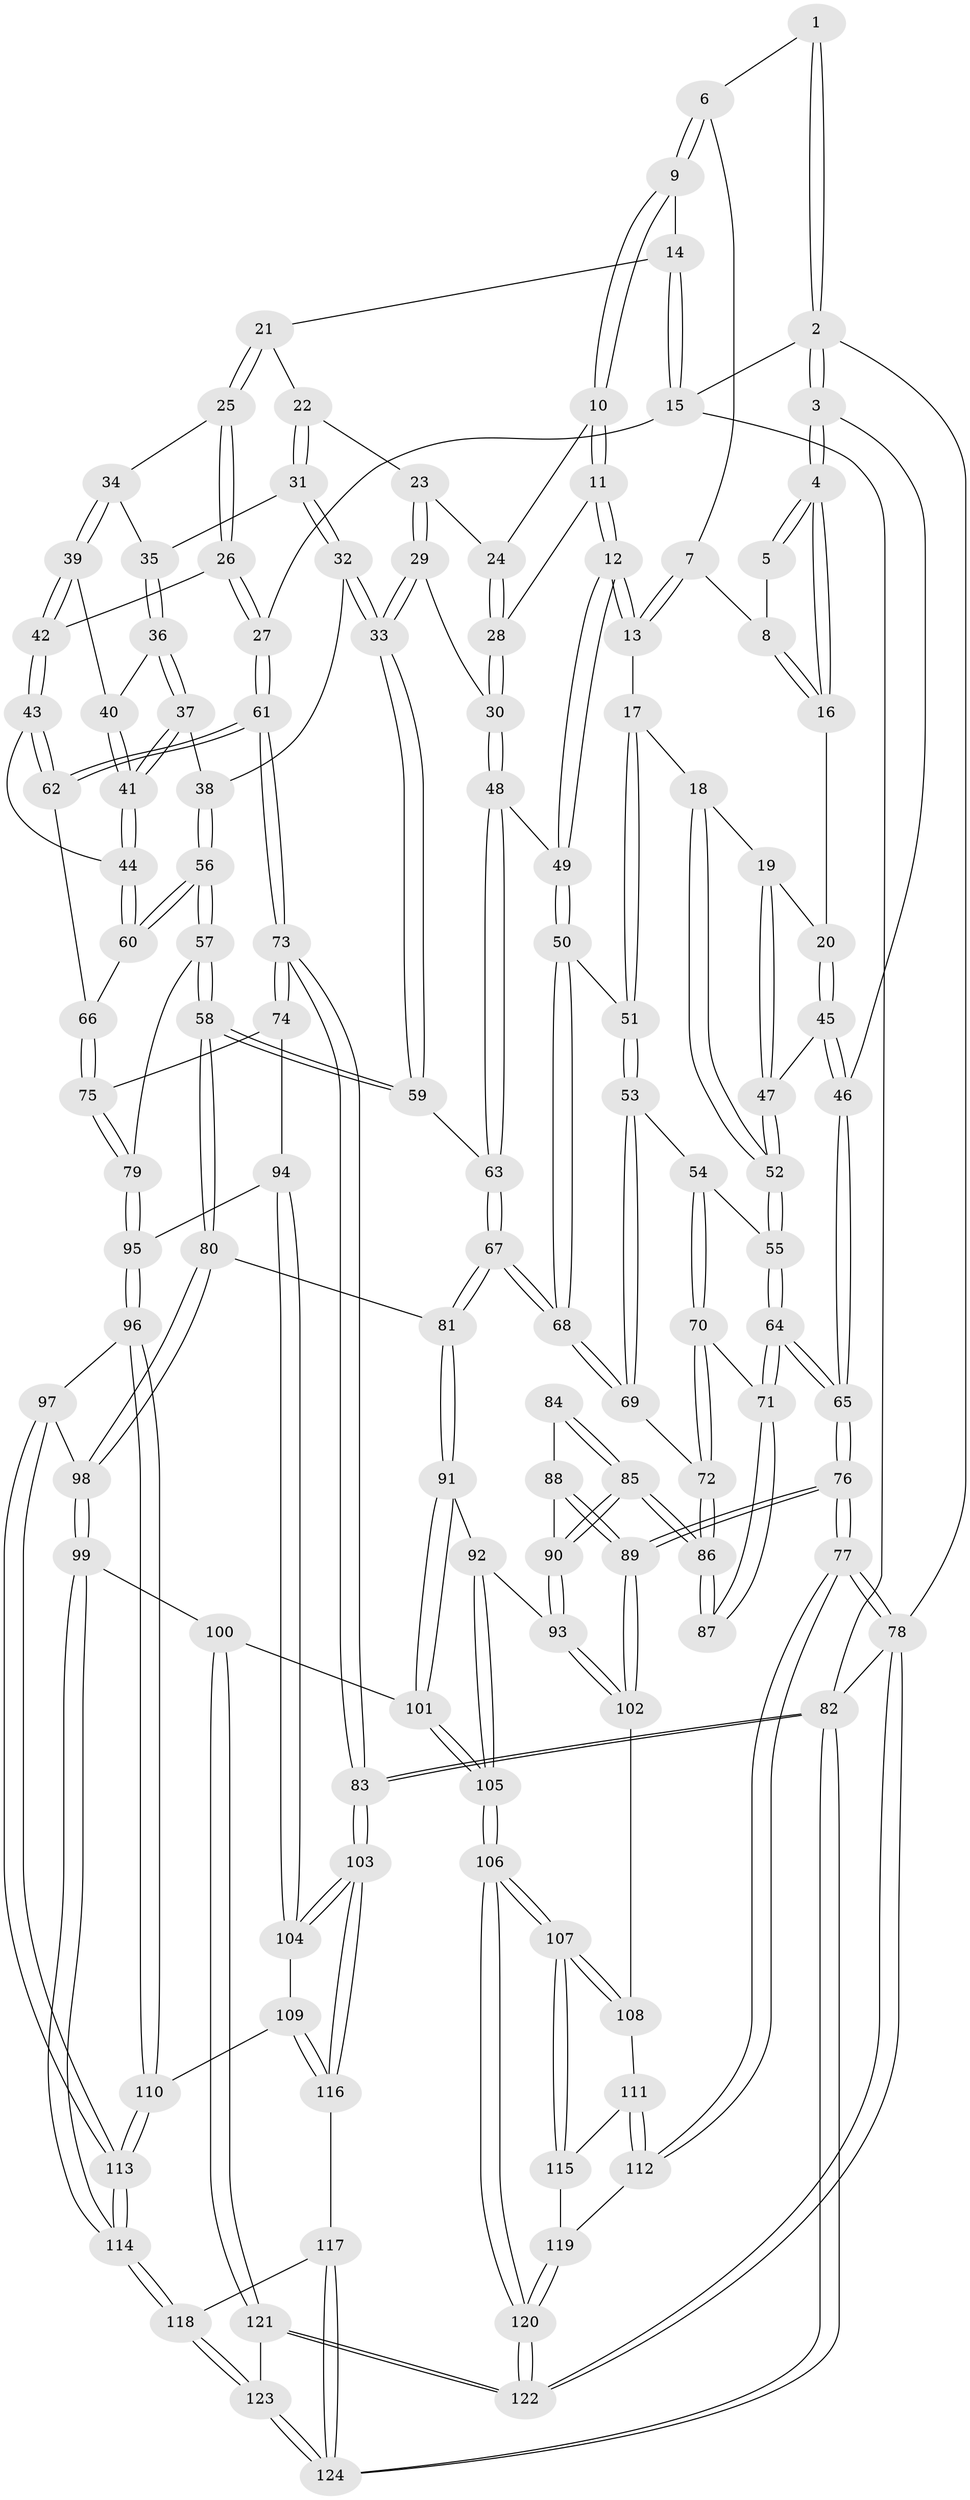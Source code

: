 // coarse degree distribution, {4: 0.3225806451612903, 3: 0.12903225806451613, 6: 0.11290322580645161, 5: 0.3548387096774194, 2: 0.03225806451612903, 9: 0.016129032258064516, 7: 0.016129032258064516, 8: 0.016129032258064516}
// Generated by graph-tools (version 1.1) at 2025/04/03/04/25 22:04:43]
// undirected, 124 vertices, 307 edges
graph export_dot {
graph [start="1"]
  node [color=gray90,style=filled];
  1 [pos="+0.11089505863982337+0"];
  2 [pos="+0+0"];
  3 [pos="+0+0.14615011812575626"];
  4 [pos="+0+0.15838140079360843"];
  5 [pos="+0.1007963289334509+0.029521865283444505"];
  6 [pos="+0.35470584383824766+0"];
  7 [pos="+0.24393487391499724+0.004926199285122012"];
  8 [pos="+0.146059821386547+0.07921049721230916"];
  9 [pos="+0.4044699375859405+0"];
  10 [pos="+0.43485374587996894+0.03138418393150587"];
  11 [pos="+0.3405824327020556+0.2136998890651838"];
  12 [pos="+0.29655653089926504+0.24463439663012224"];
  13 [pos="+0.22554726904693595+0.23053036754110603"];
  14 [pos="+0.6469722897500279+0"];
  15 [pos="+1+0"];
  16 [pos="+0.09427635192043379+0.18979271890980698"];
  17 [pos="+0.1933633654551497+0.23473195107724004"];
  18 [pos="+0.1775451933852822+0.2351739564165969"];
  19 [pos="+0.11010956192970102+0.19989329635615397"];
  20 [pos="+0.10232149581971989+0.1953164993446637"];
  21 [pos="+0.6840001255841723+0.10738141920712704"];
  22 [pos="+0.675642545441745+0.14755199008467082"];
  23 [pos="+0.5756677865438335+0.15430948214540724"];
  24 [pos="+0.4790913520446394+0.07676971069989663"];
  25 [pos="+1+0"];
  26 [pos="+1+0"];
  27 [pos="+1+0"];
  28 [pos="+0.47366277869400575+0.2767973664892688"];
  29 [pos="+0.5381155614832038+0.30725545116303854"];
  30 [pos="+0.4860211088334632+0.2867891562980568"];
  31 [pos="+0.6775559276293651+0.14940144755454168"];
  32 [pos="+0.6693126956175778+0.2920091087704291"];
  33 [pos="+0.5399563437624872+0.31054205168831567"];
  34 [pos="+0.9208805580851049+0.08230015376744092"];
  35 [pos="+0.793278955902366+0.18602152028958535"];
  36 [pos="+0.7957015274564448+0.2062143686580014"];
  37 [pos="+0.7159629995806714+0.3022366132519437"];
  38 [pos="+0.6928588987181962+0.31007654069325846"];
  39 [pos="+0.8877969368707262+0.2740847711743872"];
  40 [pos="+0.7967255217291481+0.20811936644374185"];
  41 [pos="+0.8106928474523541+0.33109463838856573"];
  42 [pos="+0.9101406611158187+0.3075373979566906"];
  43 [pos="+0.911736033510005+0.34599679770148006"];
  44 [pos="+0.8189119062763034+0.3429333214317306"];
  45 [pos="+0.04698004978297171+0.36210203468166374"];
  46 [pos="+0+0.2589391236927386"];
  47 [pos="+0.0628903926073217+0.3704750415784244"];
  48 [pos="+0.34100120999697914+0.384058641420123"];
  49 [pos="+0.3324431353539776+0.38071730636942597"];
  50 [pos="+0.305879548630847+0.40401420961916723"];
  51 [pos="+0.22528185308416385+0.42099671582991577"];
  52 [pos="+0.11990705164396477+0.40972226656003435"];
  53 [pos="+0.18927952229096318+0.43670515589412284"];
  54 [pos="+0.12883255214667289+0.4201835515670721"];
  55 [pos="+0.12081774050906859+0.41333247367670617"];
  56 [pos="+0.7068987051490709+0.48046927400876477"];
  57 [pos="+0.6354903337517206+0.5556930841507227"];
  58 [pos="+0.5901617747386039+0.5579770189817705"];
  59 [pos="+0.5358579679136846+0.4695953210354639"];
  60 [pos="+0.7209954810684829+0.4742946876589964"];
  61 [pos="+1+0.48427477839857713"];
  62 [pos="+0.9848093373566704+0.42180089179871244"];
  63 [pos="+0.4009016004531044+0.4247873805712213"];
  64 [pos="+0+0.5751731870953044"];
  65 [pos="+0+0.5848292692188048"];
  66 [pos="+0.8211717909657174+0.473939863189535"];
  67 [pos="+0.3081618344095504+0.6057431353153363"];
  68 [pos="+0.2857955819404131+0.5953454294678867"];
  69 [pos="+0.23958121608704164+0.5927033410292968"];
  70 [pos="+0.11699936723300917+0.5692218638447972"];
  71 [pos="+0.00608075980927309+0.5889805312237547"];
  72 [pos="+0.20768728842691433+0.6051497908648683"];
  73 [pos="+1+0.6330432257744247"];
  74 [pos="+0.9255145019516318+0.6271735140570863"];
  75 [pos="+0.9146922462511892+0.6231384989249114"];
  76 [pos="+0+0.8873159635771362"];
  77 [pos="+0+0.9114544147282082"];
  78 [pos="+0+1"];
  79 [pos="+0.6650051349364218+0.579911484183135"];
  80 [pos="+0.5619894608648249+0.5893177374775453"];
  81 [pos="+0.3601104529072293+0.6434897831240955"];
  82 [pos="+1+1"];
  83 [pos="+1+0.8390832171295458"];
  84 [pos="+0.07945212665586418+0.6709144825735394"];
  85 [pos="+0.16951337987792095+0.6861418752155495"];
  86 [pos="+0.1704119286335464+0.683402855641804"];
  87 [pos="+0.045040607727202385+0.6265468734409997"];
  88 [pos="+0.08056659601744962+0.6859419363903946"];
  89 [pos="+0.008883363736012602+0.7961839994995167"];
  90 [pos="+0.16010735215217836+0.7496122095604603"];
  91 [pos="+0.34540859644737837+0.7200158647793434"];
  92 [pos="+0.22087694928125554+0.7762535885397082"];
  93 [pos="+0.1600394440912133+0.7511526612683964"];
  94 [pos="+0.7825764014415351+0.7576380007073061"];
  95 [pos="+0.7575274264345854+0.7534672095874194"];
  96 [pos="+0.7461272296042087+0.7697692274068654"];
  97 [pos="+0.6608137093322755+0.8189849614326572"];
  98 [pos="+0.553271188347531+0.7715338669436664"];
  99 [pos="+0.4914063699904307+0.8637452313484498"];
  100 [pos="+0.4691733981235478+0.8768131064137344"];
  101 [pos="+0.3986813433863287+0.8655292952180995"];
  102 [pos="+0.13110785214553705+0.7725559664058741"];
  103 [pos="+1+0.8476757092091469"];
  104 [pos="+0.8325593437823406+0.793198241500894"];
  105 [pos="+0.27477173643337194+0.9481504348480588"];
  106 [pos="+0.27145276886070063+0.9529308443452856"];
  107 [pos="+0.26641934458309524+0.9507219425700538"];
  108 [pos="+0.1419511566147749+0.8150696855107076"];
  109 [pos="+0.791050588497051+0.9128077722636627"];
  110 [pos="+0.7525202372533198+0.8931522181446689"];
  111 [pos="+0.133684602081611+0.9035881219758178"];
  112 [pos="+0+0.9136603594279878"];
  113 [pos="+0.6700936217924625+0.9107705074953438"];
  114 [pos="+0.6520792035073184+0.9350401068939803"];
  115 [pos="+0.17224383972582655+0.9224108375270484"];
  116 [pos="+0.8135967281903518+0.9395057356981231"];
  117 [pos="+0.8064923406975886+0.970562318555915"];
  118 [pos="+0.6546092082290025+0.9774116070651325"];
  119 [pos="+0.11156036348476611+0.9684411360743663"];
  120 [pos="+0.2573368808149556+1"];
  121 [pos="+0.5456603721048827+1"];
  122 [pos="+0.25398234056999264+1"];
  123 [pos="+0.5882060932494076+1"];
  124 [pos="+0.858171480611107+1"];
  1 -- 2;
  1 -- 2;
  1 -- 6;
  2 -- 3;
  2 -- 3;
  2 -- 15;
  2 -- 78;
  3 -- 4;
  3 -- 4;
  3 -- 46;
  4 -- 5;
  4 -- 5;
  4 -- 16;
  4 -- 16;
  5 -- 8;
  6 -- 7;
  6 -- 9;
  6 -- 9;
  7 -- 8;
  7 -- 13;
  7 -- 13;
  8 -- 16;
  8 -- 16;
  9 -- 10;
  9 -- 10;
  9 -- 14;
  10 -- 11;
  10 -- 11;
  10 -- 24;
  11 -- 12;
  11 -- 12;
  11 -- 28;
  12 -- 13;
  12 -- 13;
  12 -- 49;
  12 -- 49;
  13 -- 17;
  14 -- 15;
  14 -- 15;
  14 -- 21;
  15 -- 27;
  15 -- 82;
  16 -- 20;
  17 -- 18;
  17 -- 51;
  17 -- 51;
  18 -- 19;
  18 -- 52;
  18 -- 52;
  19 -- 20;
  19 -- 47;
  19 -- 47;
  20 -- 45;
  20 -- 45;
  21 -- 22;
  21 -- 25;
  21 -- 25;
  22 -- 23;
  22 -- 31;
  22 -- 31;
  23 -- 24;
  23 -- 29;
  23 -- 29;
  24 -- 28;
  24 -- 28;
  25 -- 26;
  25 -- 26;
  25 -- 34;
  26 -- 27;
  26 -- 27;
  26 -- 42;
  27 -- 61;
  27 -- 61;
  28 -- 30;
  28 -- 30;
  29 -- 30;
  29 -- 33;
  29 -- 33;
  30 -- 48;
  30 -- 48;
  31 -- 32;
  31 -- 32;
  31 -- 35;
  32 -- 33;
  32 -- 33;
  32 -- 38;
  33 -- 59;
  33 -- 59;
  34 -- 35;
  34 -- 39;
  34 -- 39;
  35 -- 36;
  35 -- 36;
  36 -- 37;
  36 -- 37;
  36 -- 40;
  37 -- 38;
  37 -- 41;
  37 -- 41;
  38 -- 56;
  38 -- 56;
  39 -- 40;
  39 -- 42;
  39 -- 42;
  40 -- 41;
  40 -- 41;
  41 -- 44;
  41 -- 44;
  42 -- 43;
  42 -- 43;
  43 -- 44;
  43 -- 62;
  43 -- 62;
  44 -- 60;
  44 -- 60;
  45 -- 46;
  45 -- 46;
  45 -- 47;
  46 -- 65;
  46 -- 65;
  47 -- 52;
  47 -- 52;
  48 -- 49;
  48 -- 63;
  48 -- 63;
  49 -- 50;
  49 -- 50;
  50 -- 51;
  50 -- 68;
  50 -- 68;
  51 -- 53;
  51 -- 53;
  52 -- 55;
  52 -- 55;
  53 -- 54;
  53 -- 69;
  53 -- 69;
  54 -- 55;
  54 -- 70;
  54 -- 70;
  55 -- 64;
  55 -- 64;
  56 -- 57;
  56 -- 57;
  56 -- 60;
  56 -- 60;
  57 -- 58;
  57 -- 58;
  57 -- 79;
  58 -- 59;
  58 -- 59;
  58 -- 80;
  58 -- 80;
  59 -- 63;
  60 -- 66;
  61 -- 62;
  61 -- 62;
  61 -- 73;
  61 -- 73;
  62 -- 66;
  63 -- 67;
  63 -- 67;
  64 -- 65;
  64 -- 65;
  64 -- 71;
  64 -- 71;
  65 -- 76;
  65 -- 76;
  66 -- 75;
  66 -- 75;
  67 -- 68;
  67 -- 68;
  67 -- 81;
  67 -- 81;
  68 -- 69;
  68 -- 69;
  69 -- 72;
  70 -- 71;
  70 -- 72;
  70 -- 72;
  71 -- 87;
  71 -- 87;
  72 -- 86;
  72 -- 86;
  73 -- 74;
  73 -- 74;
  73 -- 83;
  73 -- 83;
  74 -- 75;
  74 -- 94;
  75 -- 79;
  75 -- 79;
  76 -- 77;
  76 -- 77;
  76 -- 89;
  76 -- 89;
  77 -- 78;
  77 -- 78;
  77 -- 112;
  77 -- 112;
  78 -- 122;
  78 -- 122;
  78 -- 82;
  79 -- 95;
  79 -- 95;
  80 -- 81;
  80 -- 98;
  80 -- 98;
  81 -- 91;
  81 -- 91;
  82 -- 83;
  82 -- 83;
  82 -- 124;
  82 -- 124;
  83 -- 103;
  83 -- 103;
  84 -- 85;
  84 -- 85;
  84 -- 88;
  85 -- 86;
  85 -- 86;
  85 -- 90;
  85 -- 90;
  86 -- 87;
  86 -- 87;
  88 -- 89;
  88 -- 89;
  88 -- 90;
  89 -- 102;
  89 -- 102;
  90 -- 93;
  90 -- 93;
  91 -- 92;
  91 -- 101;
  91 -- 101;
  92 -- 93;
  92 -- 105;
  92 -- 105;
  93 -- 102;
  93 -- 102;
  94 -- 95;
  94 -- 104;
  94 -- 104;
  95 -- 96;
  95 -- 96;
  96 -- 97;
  96 -- 110;
  96 -- 110;
  97 -- 98;
  97 -- 113;
  97 -- 113;
  98 -- 99;
  98 -- 99;
  99 -- 100;
  99 -- 114;
  99 -- 114;
  100 -- 101;
  100 -- 121;
  100 -- 121;
  101 -- 105;
  101 -- 105;
  102 -- 108;
  103 -- 104;
  103 -- 104;
  103 -- 116;
  103 -- 116;
  104 -- 109;
  105 -- 106;
  105 -- 106;
  106 -- 107;
  106 -- 107;
  106 -- 120;
  106 -- 120;
  107 -- 108;
  107 -- 108;
  107 -- 115;
  107 -- 115;
  108 -- 111;
  109 -- 110;
  109 -- 116;
  109 -- 116;
  110 -- 113;
  110 -- 113;
  111 -- 112;
  111 -- 112;
  111 -- 115;
  112 -- 119;
  113 -- 114;
  113 -- 114;
  114 -- 118;
  114 -- 118;
  115 -- 119;
  116 -- 117;
  117 -- 118;
  117 -- 124;
  117 -- 124;
  118 -- 123;
  118 -- 123;
  119 -- 120;
  119 -- 120;
  120 -- 122;
  120 -- 122;
  121 -- 122;
  121 -- 122;
  121 -- 123;
  123 -- 124;
  123 -- 124;
}
